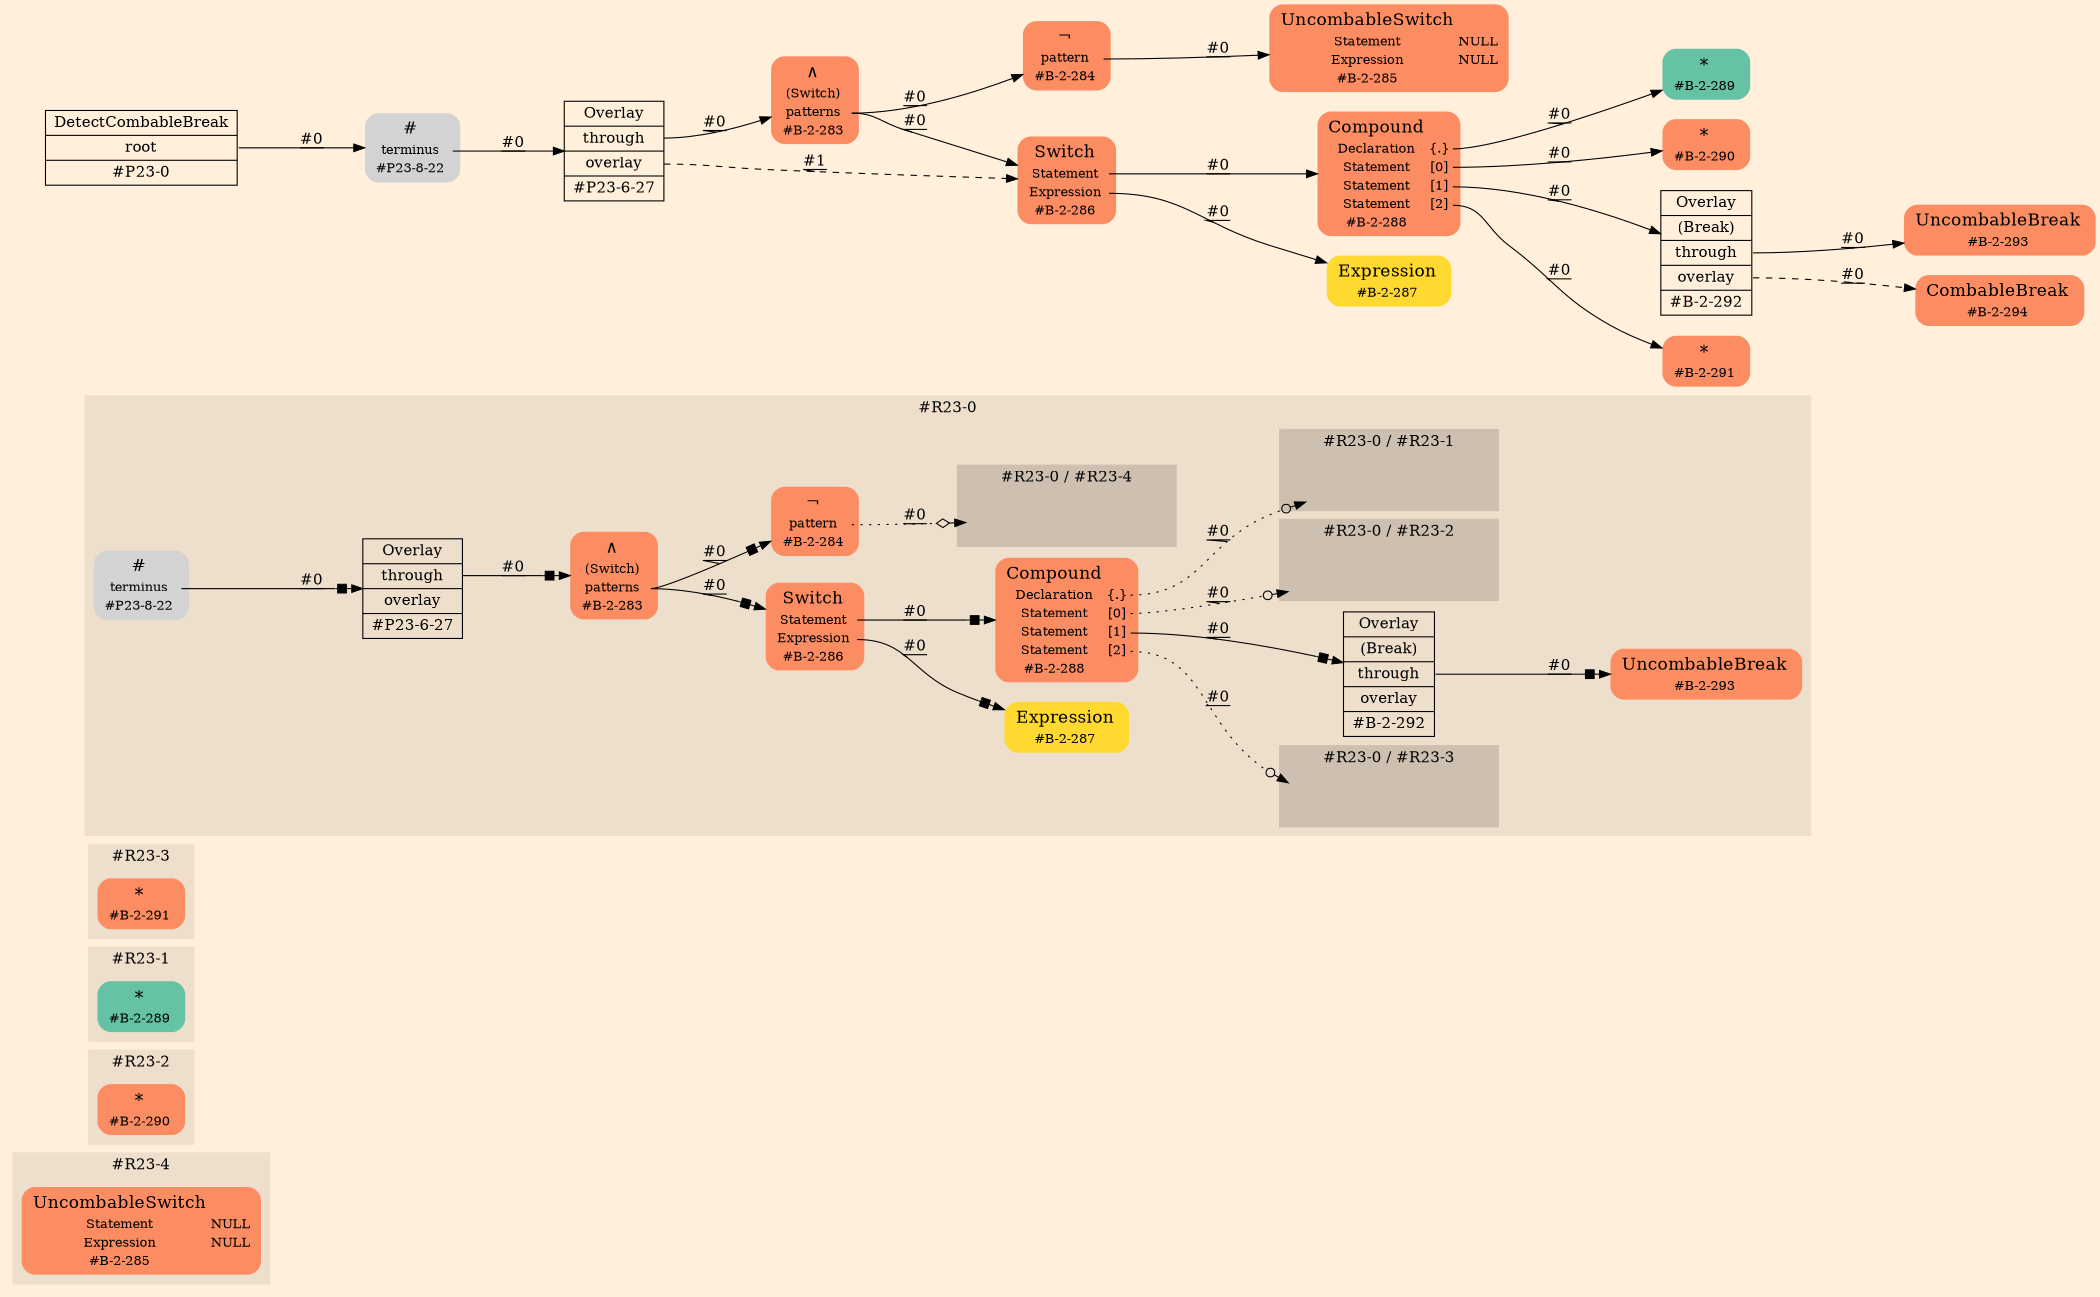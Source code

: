 digraph Inferno {
graph [
    rankdir = "LR"
    ranksep = 1.0
    size = "14,20"
    bgcolor = antiquewhite1
    color = black
    fontcolor = black
];
node [
];

// -------------------- figure #R23-4 --------------------
subgraph "cluster#R23-4" {
    label = "#R23-4"
    style = "filled"
    color = antiquewhite2
    "#R23-4 / #B-2-285" [
        shape = "plaintext"
        fillcolor = "/set28/2"
        label = <<TABLE BORDER="0" CELLBORDER="0" CELLSPACING="0">
         <TR><TD><FONT POINT-SIZE="16.0">UncombableSwitch</FONT></TD><TD></TD></TR>
         <TR><TD>Statement</TD><TD PORT="port0">NULL</TD></TR>
         <TR><TD>Expression</TD><TD PORT="port1">NULL</TD></TR>
         <TR><TD>#B-2-285</TD><TD PORT="port2"></TD></TR>
        </TABLE>>
        style = "rounded,filled"
        fontsize = "12"
    ];
    
}


// -------------------- figure #R23-2 --------------------
subgraph "cluster#R23-2" {
    label = "#R23-2"
    style = "filled"
    color = antiquewhite2
    "#R23-2 / #B-2-290" [
        shape = "plaintext"
        fillcolor = "/set28/2"
        label = <<TABLE BORDER="0" CELLBORDER="0" CELLSPACING="0">
         <TR><TD><FONT POINT-SIZE="16.0">*</FONT></TD><TD></TD></TR>
         <TR><TD>#B-2-290</TD><TD PORT="port0"></TD></TR>
        </TABLE>>
        style = "rounded,filled"
        fontsize = "12"
    ];
    
}


// -------------------- figure #R23-1 --------------------
subgraph "cluster#R23-1" {
    label = "#R23-1"
    style = "filled"
    color = antiquewhite2
    "#R23-1 / #B-2-289" [
        shape = "plaintext"
        fillcolor = "/set28/1"
        label = <<TABLE BORDER="0" CELLBORDER="0" CELLSPACING="0">
         <TR><TD><FONT POINT-SIZE="16.0">*</FONT></TD><TD></TD></TR>
         <TR><TD>#B-2-289</TD><TD PORT="port0"></TD></TR>
        </TABLE>>
        style = "rounded,filled"
        fontsize = "12"
    ];
    
}


// -------------------- figure #R23-3 --------------------
subgraph "cluster#R23-3" {
    label = "#R23-3"
    style = "filled"
    color = antiquewhite2
    "#R23-3 / #B-2-291" [
        shape = "plaintext"
        fillcolor = "/set28/2"
        label = <<TABLE BORDER="0" CELLBORDER="0" CELLSPACING="0">
         <TR><TD><FONT POINT-SIZE="16.0">*</FONT></TD><TD></TD></TR>
         <TR><TD>#B-2-291</TD><TD PORT="port0"></TD></TR>
        </TABLE>>
        style = "rounded,filled"
        fontsize = "12"
    ];
    
}


// -------------------- figure #R23-0 --------------------
subgraph "cluster#R23-0" {
    label = "#R23-0"
    style = "filled"
    color = antiquewhite2
    "#R23-0 / #B-2-293" [
        shape = "plaintext"
        fillcolor = "/set28/2"
        label = <<TABLE BORDER="0" CELLBORDER="0" CELLSPACING="0">
         <TR><TD><FONT POINT-SIZE="16.0">UncombableBreak</FONT></TD><TD></TD></TR>
         <TR><TD>#B-2-293</TD><TD PORT="port0"></TD></TR>
        </TABLE>>
        style = "rounded,filled"
        fontsize = "12"
    ];
    
    "#R23-0 / #B-2-292" [
        shape = "record"
        fillcolor = antiquewhite2
        label = "<fixed> Overlay | <port0> (Break) | <port1> through | <port2> overlay | <port3> #B-2-292"
        style = "filled"
        fontsize = "14"
        color = black
        fontcolor = black
    ];
    
    "#R23-0 / #B-2-288" [
        shape = "plaintext"
        fillcolor = "/set28/2"
        label = <<TABLE BORDER="0" CELLBORDER="0" CELLSPACING="0">
         <TR><TD><FONT POINT-SIZE="16.0">Compound</FONT></TD><TD></TD></TR>
         <TR><TD>Declaration</TD><TD PORT="port0">{.}</TD></TR>
         <TR><TD>Statement</TD><TD PORT="port1">[0]</TD></TR>
         <TR><TD>Statement</TD><TD PORT="port2">[1]</TD></TR>
         <TR><TD>Statement</TD><TD PORT="port3">[2]</TD></TR>
         <TR><TD>#B-2-288</TD><TD PORT="port4"></TD></TR>
        </TABLE>>
        style = "rounded,filled"
        fontsize = "12"
    ];
    
    "#R23-0 / #P23-6-27" [
        shape = "record"
        fillcolor = antiquewhite2
        label = "<fixed> Overlay | <port0> through | <port1> overlay | <port2> #P23-6-27"
        style = "filled"
        fontsize = "14"
        color = black
        fontcolor = black
    ];
    
    "#R23-0 / #P23-8-22" [
        shape = "plaintext"
        label = <<TABLE BORDER="0" CELLBORDER="0" CELLSPACING="0">
         <TR><TD><FONT POINT-SIZE="16.0">#</FONT></TD><TD></TD></TR>
         <TR><TD>terminus</TD><TD PORT="port0"></TD></TR>
         <TR><TD>#P23-8-22</TD><TD PORT="port1"></TD></TR>
        </TABLE>>
        style = "rounded,filled"
        fontsize = "12"
    ];
    
    "#R23-0 / #B-2-283" [
        shape = "plaintext"
        fillcolor = "/set28/2"
        label = <<TABLE BORDER="0" CELLBORDER="0" CELLSPACING="0">
         <TR><TD><FONT POINT-SIZE="16.0">∧</FONT></TD><TD></TD></TR>
         <TR><TD>(Switch)</TD><TD PORT="port0"></TD></TR>
         <TR><TD>patterns</TD><TD PORT="port1"></TD></TR>
         <TR><TD>#B-2-283</TD><TD PORT="port2"></TD></TR>
        </TABLE>>
        style = "rounded,filled"
        fontsize = "12"
    ];
    
    "#R23-0 / #B-2-286" [
        shape = "plaintext"
        fillcolor = "/set28/2"
        label = <<TABLE BORDER="0" CELLBORDER="0" CELLSPACING="0">
         <TR><TD><FONT POINT-SIZE="16.0">Switch</FONT></TD><TD></TD></TR>
         <TR><TD>Statement</TD><TD PORT="port0"></TD></TR>
         <TR><TD>Expression</TD><TD PORT="port1"></TD></TR>
         <TR><TD>#B-2-286</TD><TD PORT="port2"></TD></TR>
        </TABLE>>
        style = "rounded,filled"
        fontsize = "12"
    ];
    
    "#R23-0 / #B-2-287" [
        shape = "plaintext"
        fillcolor = "/set28/6"
        label = <<TABLE BORDER="0" CELLBORDER="0" CELLSPACING="0">
         <TR><TD><FONT POINT-SIZE="16.0">Expression</FONT></TD><TD></TD></TR>
         <TR><TD>#B-2-287</TD><TD PORT="port0"></TD></TR>
        </TABLE>>
        style = "rounded,filled"
        fontsize = "12"
    ];
    
    "#R23-0 / #B-2-284" [
        shape = "plaintext"
        fillcolor = "/set28/2"
        label = <<TABLE BORDER="0" CELLBORDER="0" CELLSPACING="0">
         <TR><TD><FONT POINT-SIZE="16.0">¬</FONT></TD><TD></TD></TR>
         <TR><TD>pattern</TD><TD PORT="port0"></TD></TR>
         <TR><TD>#B-2-284</TD><TD PORT="port1"></TD></TR>
        </TABLE>>
        style = "rounded,filled"
        fontsize = "12"
    ];
    
    subgraph "cluster#R23-0 / #R23-3" {
        label = "#R23-0 / #R23-3"
        style = "filled"
        color = antiquewhite3
        "#R23-0 / #0 / #B-2-291" [
            shape = "none"
            style = "invisible"
        ];
        
    }
    
    subgraph "cluster#R23-0 / #R23-1" {
        label = "#R23-0 / #R23-1"
        style = "filled"
        color = antiquewhite3
        "#R23-0 / #0 / #B-2-289" [
            shape = "none"
            style = "invisible"
        ];
        
    }
    
    subgraph "cluster#R23-0 / #R23-2" {
        label = "#R23-0 / #R23-2"
        style = "filled"
        color = antiquewhite3
        "#R23-0 / #0 / #B-2-290" [
            shape = "none"
            style = "invisible"
        ];
        
    }
    
    subgraph "cluster#R23-0 / #R23-4" {
        label = "#R23-0 / #R23-4"
        style = "filled"
        color = antiquewhite3
        "#R23-0 / #0 / #B-2-285" [
            shape = "none"
            style = "invisible"
        ];
        
    }
    
}


// -------------------- transformation figure --------------------
"CR#P23-0" [
    shape = "record"
    fillcolor = antiquewhite1
    label = "<fixed> DetectCombableBreak | <port0> root | <port1> #P23-0"
    style = "filled"
    fontsize = "14"
    color = black
    fontcolor = black
];

"#P23-8-22" [
    shape = "plaintext"
    label = <<TABLE BORDER="0" CELLBORDER="0" CELLSPACING="0">
     <TR><TD><FONT POINT-SIZE="16.0">#</FONT></TD><TD></TD></TR>
     <TR><TD>terminus</TD><TD PORT="port0"></TD></TR>
     <TR><TD>#P23-8-22</TD><TD PORT="port1"></TD></TR>
    </TABLE>>
    style = "rounded,filled"
    fontsize = "12"
];

"#P23-6-27" [
    shape = "record"
    fillcolor = antiquewhite1
    label = "<fixed> Overlay | <port0> through | <port1> overlay | <port2> #P23-6-27"
    style = "filled"
    fontsize = "14"
    color = black
    fontcolor = black
];

"#B-2-283" [
    shape = "plaintext"
    fillcolor = "/set28/2"
    label = <<TABLE BORDER="0" CELLBORDER="0" CELLSPACING="0">
     <TR><TD><FONT POINT-SIZE="16.0">∧</FONT></TD><TD></TD></TR>
     <TR><TD>(Switch)</TD><TD PORT="port0"></TD></TR>
     <TR><TD>patterns</TD><TD PORT="port1"></TD></TR>
     <TR><TD>#B-2-283</TD><TD PORT="port2"></TD></TR>
    </TABLE>>
    style = "rounded,filled"
    fontsize = "12"
];

"#B-2-284" [
    shape = "plaintext"
    fillcolor = "/set28/2"
    label = <<TABLE BORDER="0" CELLBORDER="0" CELLSPACING="0">
     <TR><TD><FONT POINT-SIZE="16.0">¬</FONT></TD><TD></TD></TR>
     <TR><TD>pattern</TD><TD PORT="port0"></TD></TR>
     <TR><TD>#B-2-284</TD><TD PORT="port1"></TD></TR>
    </TABLE>>
    style = "rounded,filled"
    fontsize = "12"
];

"#B-2-285" [
    shape = "plaintext"
    fillcolor = "/set28/2"
    label = <<TABLE BORDER="0" CELLBORDER="0" CELLSPACING="0">
     <TR><TD><FONT POINT-SIZE="16.0">UncombableSwitch</FONT></TD><TD></TD></TR>
     <TR><TD>Statement</TD><TD PORT="port0">NULL</TD></TR>
     <TR><TD>Expression</TD><TD PORT="port1">NULL</TD></TR>
     <TR><TD>#B-2-285</TD><TD PORT="port2"></TD></TR>
    </TABLE>>
    style = "rounded,filled"
    fontsize = "12"
];

"#B-2-286" [
    shape = "plaintext"
    fillcolor = "/set28/2"
    label = <<TABLE BORDER="0" CELLBORDER="0" CELLSPACING="0">
     <TR><TD><FONT POINT-SIZE="16.0">Switch</FONT></TD><TD></TD></TR>
     <TR><TD>Statement</TD><TD PORT="port0"></TD></TR>
     <TR><TD>Expression</TD><TD PORT="port1"></TD></TR>
     <TR><TD>#B-2-286</TD><TD PORT="port2"></TD></TR>
    </TABLE>>
    style = "rounded,filled"
    fontsize = "12"
];

"#B-2-288" [
    shape = "plaintext"
    fillcolor = "/set28/2"
    label = <<TABLE BORDER="0" CELLBORDER="0" CELLSPACING="0">
     <TR><TD><FONT POINT-SIZE="16.0">Compound</FONT></TD><TD></TD></TR>
     <TR><TD>Declaration</TD><TD PORT="port0">{.}</TD></TR>
     <TR><TD>Statement</TD><TD PORT="port1">[0]</TD></TR>
     <TR><TD>Statement</TD><TD PORT="port2">[1]</TD></TR>
     <TR><TD>Statement</TD><TD PORT="port3">[2]</TD></TR>
     <TR><TD>#B-2-288</TD><TD PORT="port4"></TD></TR>
    </TABLE>>
    style = "rounded,filled"
    fontsize = "12"
];

"#B-2-289" [
    shape = "plaintext"
    fillcolor = "/set28/1"
    label = <<TABLE BORDER="0" CELLBORDER="0" CELLSPACING="0">
     <TR><TD><FONT POINT-SIZE="16.0">*</FONT></TD><TD></TD></TR>
     <TR><TD>#B-2-289</TD><TD PORT="port0"></TD></TR>
    </TABLE>>
    style = "rounded,filled"
    fontsize = "12"
];

"#B-2-290" [
    shape = "plaintext"
    fillcolor = "/set28/2"
    label = <<TABLE BORDER="0" CELLBORDER="0" CELLSPACING="0">
     <TR><TD><FONT POINT-SIZE="16.0">*</FONT></TD><TD></TD></TR>
     <TR><TD>#B-2-290</TD><TD PORT="port0"></TD></TR>
    </TABLE>>
    style = "rounded,filled"
    fontsize = "12"
];

"#B-2-292" [
    shape = "record"
    fillcolor = antiquewhite1
    label = "<fixed> Overlay | <port0> (Break) | <port1> through | <port2> overlay | <port3> #B-2-292"
    style = "filled"
    fontsize = "14"
    color = black
    fontcolor = black
];

"#B-2-293" [
    shape = "plaintext"
    fillcolor = "/set28/2"
    label = <<TABLE BORDER="0" CELLBORDER="0" CELLSPACING="0">
     <TR><TD><FONT POINT-SIZE="16.0">UncombableBreak</FONT></TD><TD></TD></TR>
     <TR><TD>#B-2-293</TD><TD PORT="port0"></TD></TR>
    </TABLE>>
    style = "rounded,filled"
    fontsize = "12"
];

"#B-2-294" [
    shape = "plaintext"
    fillcolor = "/set28/2"
    label = <<TABLE BORDER="0" CELLBORDER="0" CELLSPACING="0">
     <TR><TD><FONT POINT-SIZE="16.0">CombableBreak</FONT></TD><TD></TD></TR>
     <TR><TD>#B-2-294</TD><TD PORT="port0"></TD></TR>
    </TABLE>>
    style = "rounded,filled"
    fontsize = "12"
];

"#B-2-291" [
    shape = "plaintext"
    fillcolor = "/set28/2"
    label = <<TABLE BORDER="0" CELLBORDER="0" CELLSPACING="0">
     <TR><TD><FONT POINT-SIZE="16.0">*</FONT></TD><TD></TD></TR>
     <TR><TD>#B-2-291</TD><TD PORT="port0"></TD></TR>
    </TABLE>>
    style = "rounded,filled"
    fontsize = "12"
];

"#B-2-287" [
    shape = "plaintext"
    fillcolor = "/set28/6"
    label = <<TABLE BORDER="0" CELLBORDER="0" CELLSPACING="0">
     <TR><TD><FONT POINT-SIZE="16.0">Expression</FONT></TD><TD></TD></TR>
     <TR><TD>#B-2-287</TD><TD PORT="port0"></TD></TR>
    </TABLE>>
    style = "rounded,filled"
    fontsize = "12"
];


// -------------------- links --------------------
// links for block CR#P23-0
"CR#P23-0":port0 -> "#P23-8-22" [
    style="solid"
    label = "#0"
    decorate = true
    color = black
    fontcolor = black
];

// links for block #P23-8-22
"#P23-8-22":port0 -> "#P23-6-27" [
    style="solid"
    label = "#0"
    decorate = true
    color = black
    fontcolor = black
];

// links for block #P23-6-27
"#P23-6-27":port0 -> "#B-2-283" [
    style="solid"
    label = "#0"
    decorate = true
    color = black
    fontcolor = black
];

"#P23-6-27":port1 -> "#B-2-286" [
    style="dashed"
    label = "#1"
    decorate = true
    color = black
    fontcolor = black
];

// links for block #B-2-283
"#B-2-283":port1 -> "#B-2-284" [
    style="solid"
    label = "#0"
    decorate = true
    color = black
    fontcolor = black
];

"#B-2-283":port1 -> "#B-2-286" [
    style="solid"
    label = "#0"
    decorate = true
    color = black
    fontcolor = black
];

// links for block #B-2-284
"#B-2-284":port0 -> "#B-2-285" [
    style="solid"
    label = "#0"
    decorate = true
    color = black
    fontcolor = black
];

// links for block #B-2-285
// links for block #B-2-286
"#B-2-286":port0 -> "#B-2-288" [
    style="solid"
    label = "#0"
    decorate = true
    color = black
    fontcolor = black
];

"#B-2-286":port1 -> "#B-2-287" [
    style="solid"
    label = "#0"
    decorate = true
    color = black
    fontcolor = black
];

// links for block #B-2-288
"#B-2-288":port0 -> "#B-2-289" [
    style="solid"
    label = "#0"
    decorate = true
    color = black
    fontcolor = black
];

"#B-2-288":port1 -> "#B-2-290" [
    style="solid"
    label = "#0"
    decorate = true
    color = black
    fontcolor = black
];

"#B-2-288":port2 -> "#B-2-292" [
    style="solid"
    label = "#0"
    decorate = true
    color = black
    fontcolor = black
];

"#B-2-288":port3 -> "#B-2-291" [
    style="solid"
    label = "#0"
    decorate = true
    color = black
    fontcolor = black
];

// links for block #B-2-289
// links for block #B-2-290
// links for block #B-2-292
"#B-2-292":port1 -> "#B-2-293" [
    style="solid"
    label = "#0"
    decorate = true
    color = black
    fontcolor = black
];

"#B-2-292":port2 -> "#B-2-294" [
    style="dashed"
    label = "#0"
    decorate = true
    color = black
    fontcolor = black
];

// links for block #B-2-293
// links for block #B-2-294
// links for block #B-2-291
// links for block #B-2-287
// links for block #R23-0 / #B-2-293
// links for block #R23-0 / #B-2-292
"#R23-0 / #B-2-292":port1 -> "#R23-0 / #B-2-293" [
    style="solid"
    arrowhead="normalnonebox"
    label = "#0"
    decorate = true
    color = black
    fontcolor = black
];

// links for block #R23-0 / #B-2-288
"#R23-0 / #B-2-288":port0 -> "#R23-0 / #0 / #B-2-289" [
    style="dotted"
    arrowhead="normalnoneodot"
    label = "#0"
    decorate = true
    color = black
    fontcolor = black
];

"#R23-0 / #B-2-288":port1 -> "#R23-0 / #0 / #B-2-290" [
    style="dotted"
    arrowhead="normalnoneodot"
    label = "#0"
    decorate = true
    color = black
    fontcolor = black
];

"#R23-0 / #B-2-288":port2 -> "#R23-0 / #B-2-292" [
    style="solid"
    arrowhead="normalnonebox"
    label = "#0"
    decorate = true
    color = black
    fontcolor = black
];

"#R23-0 / #B-2-288":port3 -> "#R23-0 / #0 / #B-2-291" [
    style="dotted"
    arrowhead="normalnoneodot"
    label = "#0"
    decorate = true
    color = black
    fontcolor = black
];

// links for block #R23-0 / #P23-6-27
"#R23-0 / #P23-6-27":port0 -> "#R23-0 / #B-2-283" [
    style="solid"
    arrowhead="normalnonebox"
    label = "#0"
    decorate = true
    color = black
    fontcolor = black
];

// links for block #R23-0 / #P23-8-22
"#R23-0 / #P23-8-22":port0 -> "#R23-0 / #P23-6-27" [
    style="solid"
    arrowhead="normalnonebox"
    label = "#0"
    decorate = true
    color = black
    fontcolor = black
];

// links for block #R23-0 / #B-2-283
"#R23-0 / #B-2-283":port1 -> "#R23-0 / #B-2-284" [
    style="solid"
    arrowhead="normalnonebox"
    label = "#0"
    decorate = true
    color = black
    fontcolor = black
];

"#R23-0 / #B-2-283":port1 -> "#R23-0 / #B-2-286" [
    style="solid"
    arrowhead="normalnonebox"
    label = "#0"
    decorate = true
    color = black
    fontcolor = black
];

// links for block #R23-0 / #B-2-286
"#R23-0 / #B-2-286":port0 -> "#R23-0 / #B-2-288" [
    style="solid"
    arrowhead="normalnonebox"
    label = "#0"
    decorate = true
    color = black
    fontcolor = black
];

"#R23-0 / #B-2-286":port1 -> "#R23-0 / #B-2-287" [
    style="solid"
    arrowhead="normalnonebox"
    label = "#0"
    decorate = true
    color = black
    fontcolor = black
];

// links for block #R23-0 / #B-2-287
// links for block #R23-0 / #B-2-284
"#R23-0 / #B-2-284":port0 -> "#R23-0 / #0 / #B-2-285" [
    style="dotted"
    arrowhead="normalnoneodiamond"
    label = "#0"
    decorate = true
    color = black
    fontcolor = black
];

// links for block #R23-0 / #0 / #B-2-291
// links for block #R23-0 / #0 / #B-2-289
// links for block #R23-0 / #0 / #B-2-290
// links for block #R23-0 / #0 / #B-2-285
// links for block #R23-3 / #B-2-291
// links for block #R23-1 / #B-2-289
// links for block #R23-2 / #B-2-290
// links for block #R23-4 / #B-2-285
}

